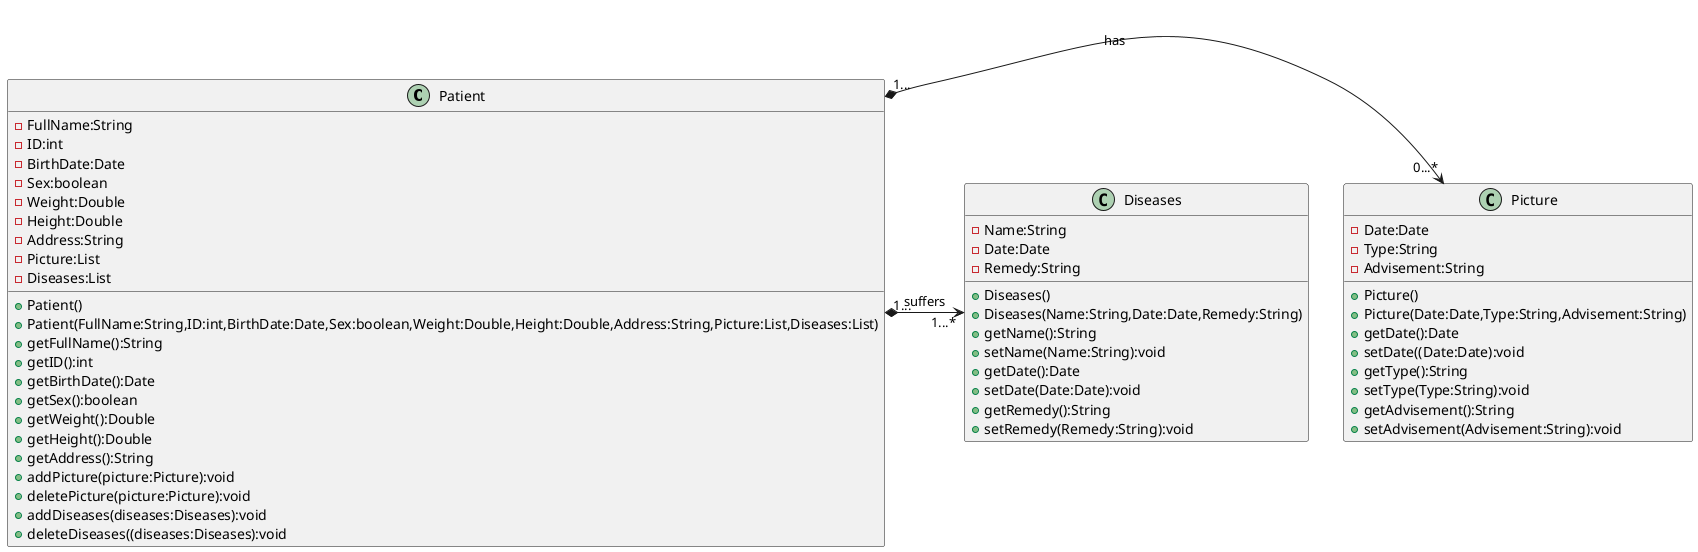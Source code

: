 @startuml

Patient "1..." *-> "0...*" Picture : has
Patient "1..." *-> "1...*" Diseases : suffers

class Patient{
-FullName:String
-ID:int
-BirthDate:Date
-Sex:boolean
-Weight:Double
-Height:Double
-Address:String
-Picture:List
-Diseases:List


+Patient()
+Patient(FullName:String,ID:int,BirthDate:Date,Sex:boolean,Weight:Double,Height:Double,Address:String,Picture:List,Diseases:List)
+getFullName():String
+getID():int
+getBirthDate():Date
+getSex():boolean
+getWeight():Double
+getHeight():Double
+getAddress():String
+addPicture(picture:Picture):void
+deletePicture(picture:Picture):void
+addDiseases(diseases:Diseases):void
+deleteDiseases((diseases:Diseases):void







}
class Diseases{
-Name:String
-Date:Date
-Remedy:String
+Diseases()
+Diseases(Name:String,Date:Date,Remedy:String)
+getName():String
+setName(Name:String):void
+getDate():Date
+setDate(Date:Date):void
+getRemedy():String
+setRemedy(Remedy:String):void
}
class Picture{
-Date:Date
-Type:String
-Advisement:String
+Picture()
+Picture(Date:Date,Type:String,Advisement:String)
+getDate():Date
+setDate((Date:Date):void
+getType():String
+setType(Type:String):void
+getAdvisement():String
+setAdvisement(Advisement:String):void

}





@enduml